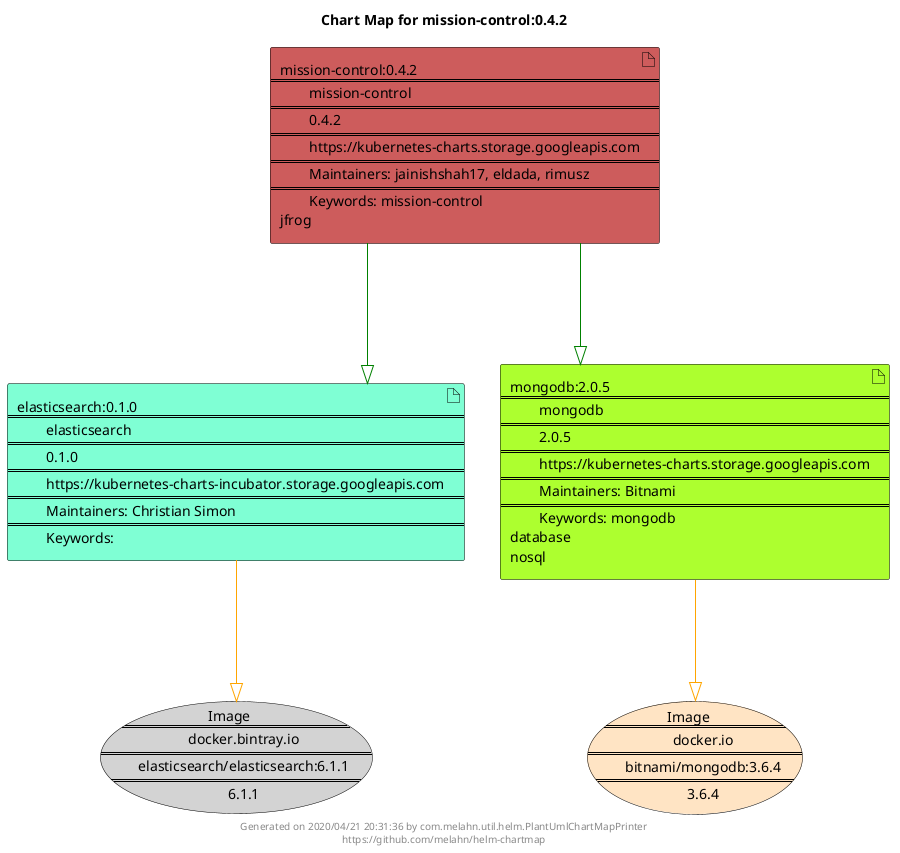 @startuml
skinparam linetype ortho
skinparam backgroundColor white
skinparam usecaseBorderColor black
skinparam usecaseArrowColor LightSlateGray
skinparam artifactBorderColor black
skinparam artifactArrowColor LightSlateGray

title Chart Map for mission-control:0.4.2

'There are 3 referenced Helm Charts
artifact "elasticsearch:0.1.0\n====\n\telasticsearch\n====\n\t0.1.0\n====\n\thttps://kubernetes-charts-incubator.storage.googleapis.com\n====\n\tMaintainers: Christian Simon\n====\n\tKeywords: " as elasticsearch_0_1_0 #Aquamarine
artifact "mongodb:2.0.5\n====\n\tmongodb\n====\n\t2.0.5\n====\n\thttps://kubernetes-charts.storage.googleapis.com\n====\n\tMaintainers: Bitnami\n====\n\tKeywords: mongodb\ndatabase\nnosql" as mongodb_2_0_5 #GreenYellow
artifact "mission-control:0.4.2\n====\n\tmission-control\n====\n\t0.4.2\n====\n\thttps://kubernetes-charts.storage.googleapis.com\n====\n\tMaintainers: jainishshah17, eldada, rimusz\n====\n\tKeywords: mission-control\njfrog" as mission_control_0_4_2 #IndianRed

'There are 2 referenced Docker Images
usecase "Image\n====\n\tdocker.bintray.io\n====\n\telasticsearch/elasticsearch:6.1.1\n====\n\t6.1.1" as docker_bintray_io_elasticsearch_elasticsearch_6_1_1 #LightGrey
usecase "Image\n====\n\tdocker.io\n====\n\tbitnami/mongodb:3.6.4\n====\n\t3.6.4" as docker_io_bitnami_mongodb_3_6_4 #Bisque

'Chart Dependencies
mission_control_0_4_2--[#green]-|>mongodb_2_0_5
mission_control_0_4_2--[#green]-|>elasticsearch_0_1_0
elasticsearch_0_1_0--[#orange]-|>docker_bintray_io_elasticsearch_elasticsearch_6_1_1
mongodb_2_0_5--[#orange]-|>docker_io_bitnami_mongodb_3_6_4

center footer Generated on 2020/04/21 20:31:36 by com.melahn.util.helm.PlantUmlChartMapPrinter\nhttps://github.com/melahn/helm-chartmap
@enduml
